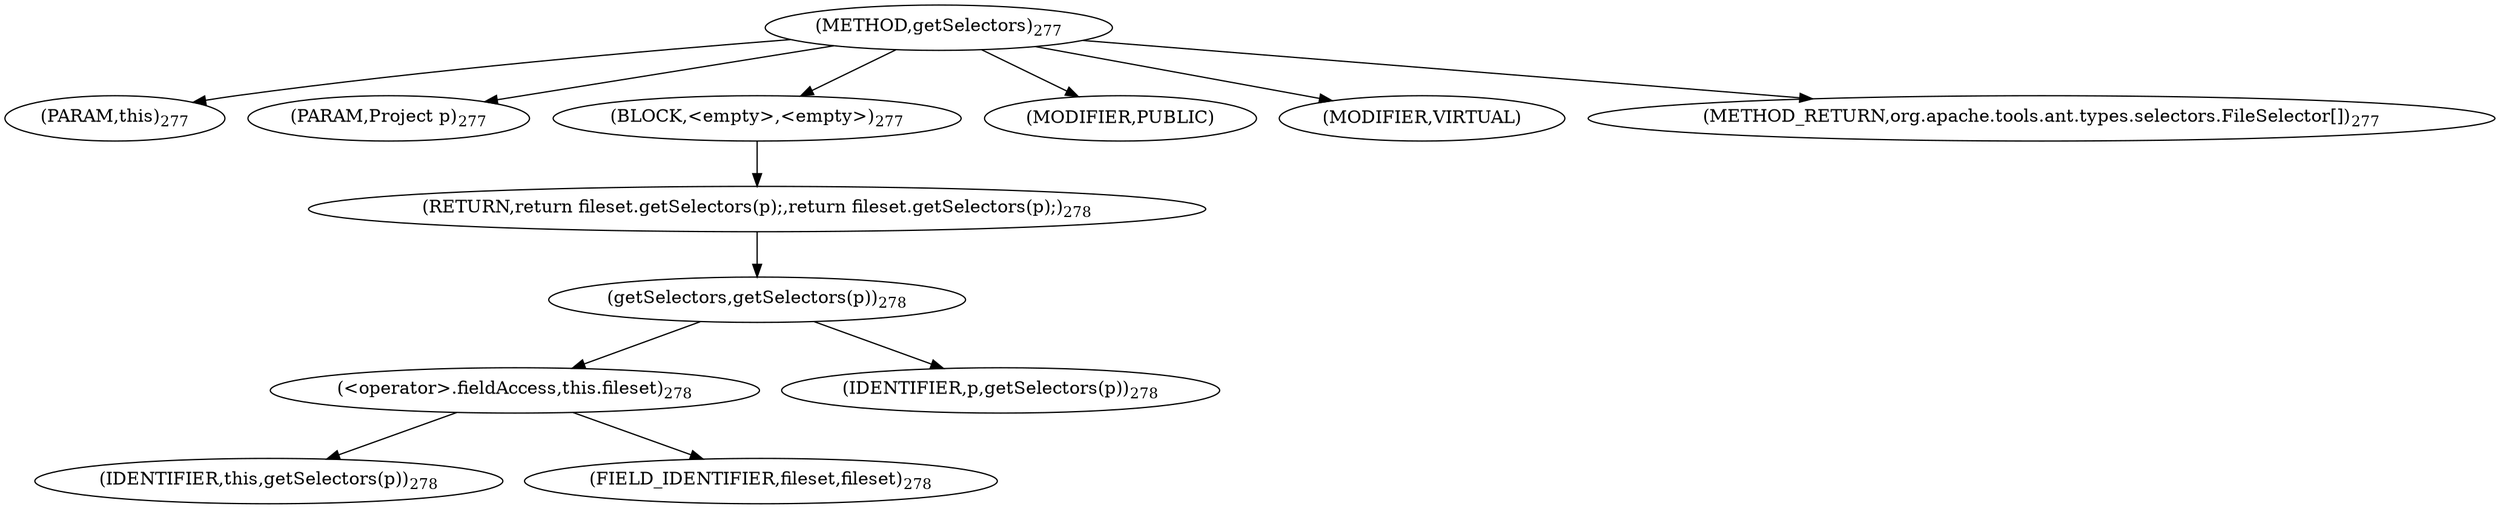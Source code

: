 digraph "getSelectors" {  
"358" [label = <(METHOD,getSelectors)<SUB>277</SUB>> ]
"359" [label = <(PARAM,this)<SUB>277</SUB>> ]
"360" [label = <(PARAM,Project p)<SUB>277</SUB>> ]
"361" [label = <(BLOCK,&lt;empty&gt;,&lt;empty&gt;)<SUB>277</SUB>> ]
"362" [label = <(RETURN,return fileset.getSelectors(p);,return fileset.getSelectors(p);)<SUB>278</SUB>> ]
"363" [label = <(getSelectors,getSelectors(p))<SUB>278</SUB>> ]
"364" [label = <(&lt;operator&gt;.fieldAccess,this.fileset)<SUB>278</SUB>> ]
"365" [label = <(IDENTIFIER,this,getSelectors(p))<SUB>278</SUB>> ]
"366" [label = <(FIELD_IDENTIFIER,fileset,fileset)<SUB>278</SUB>> ]
"367" [label = <(IDENTIFIER,p,getSelectors(p))<SUB>278</SUB>> ]
"368" [label = <(MODIFIER,PUBLIC)> ]
"369" [label = <(MODIFIER,VIRTUAL)> ]
"370" [label = <(METHOD_RETURN,org.apache.tools.ant.types.selectors.FileSelector[])<SUB>277</SUB>> ]
  "358" -> "359" 
  "358" -> "360" 
  "358" -> "361" 
  "358" -> "368" 
  "358" -> "369" 
  "358" -> "370" 
  "361" -> "362" 
  "362" -> "363" 
  "363" -> "364" 
  "363" -> "367" 
  "364" -> "365" 
  "364" -> "366" 
}
